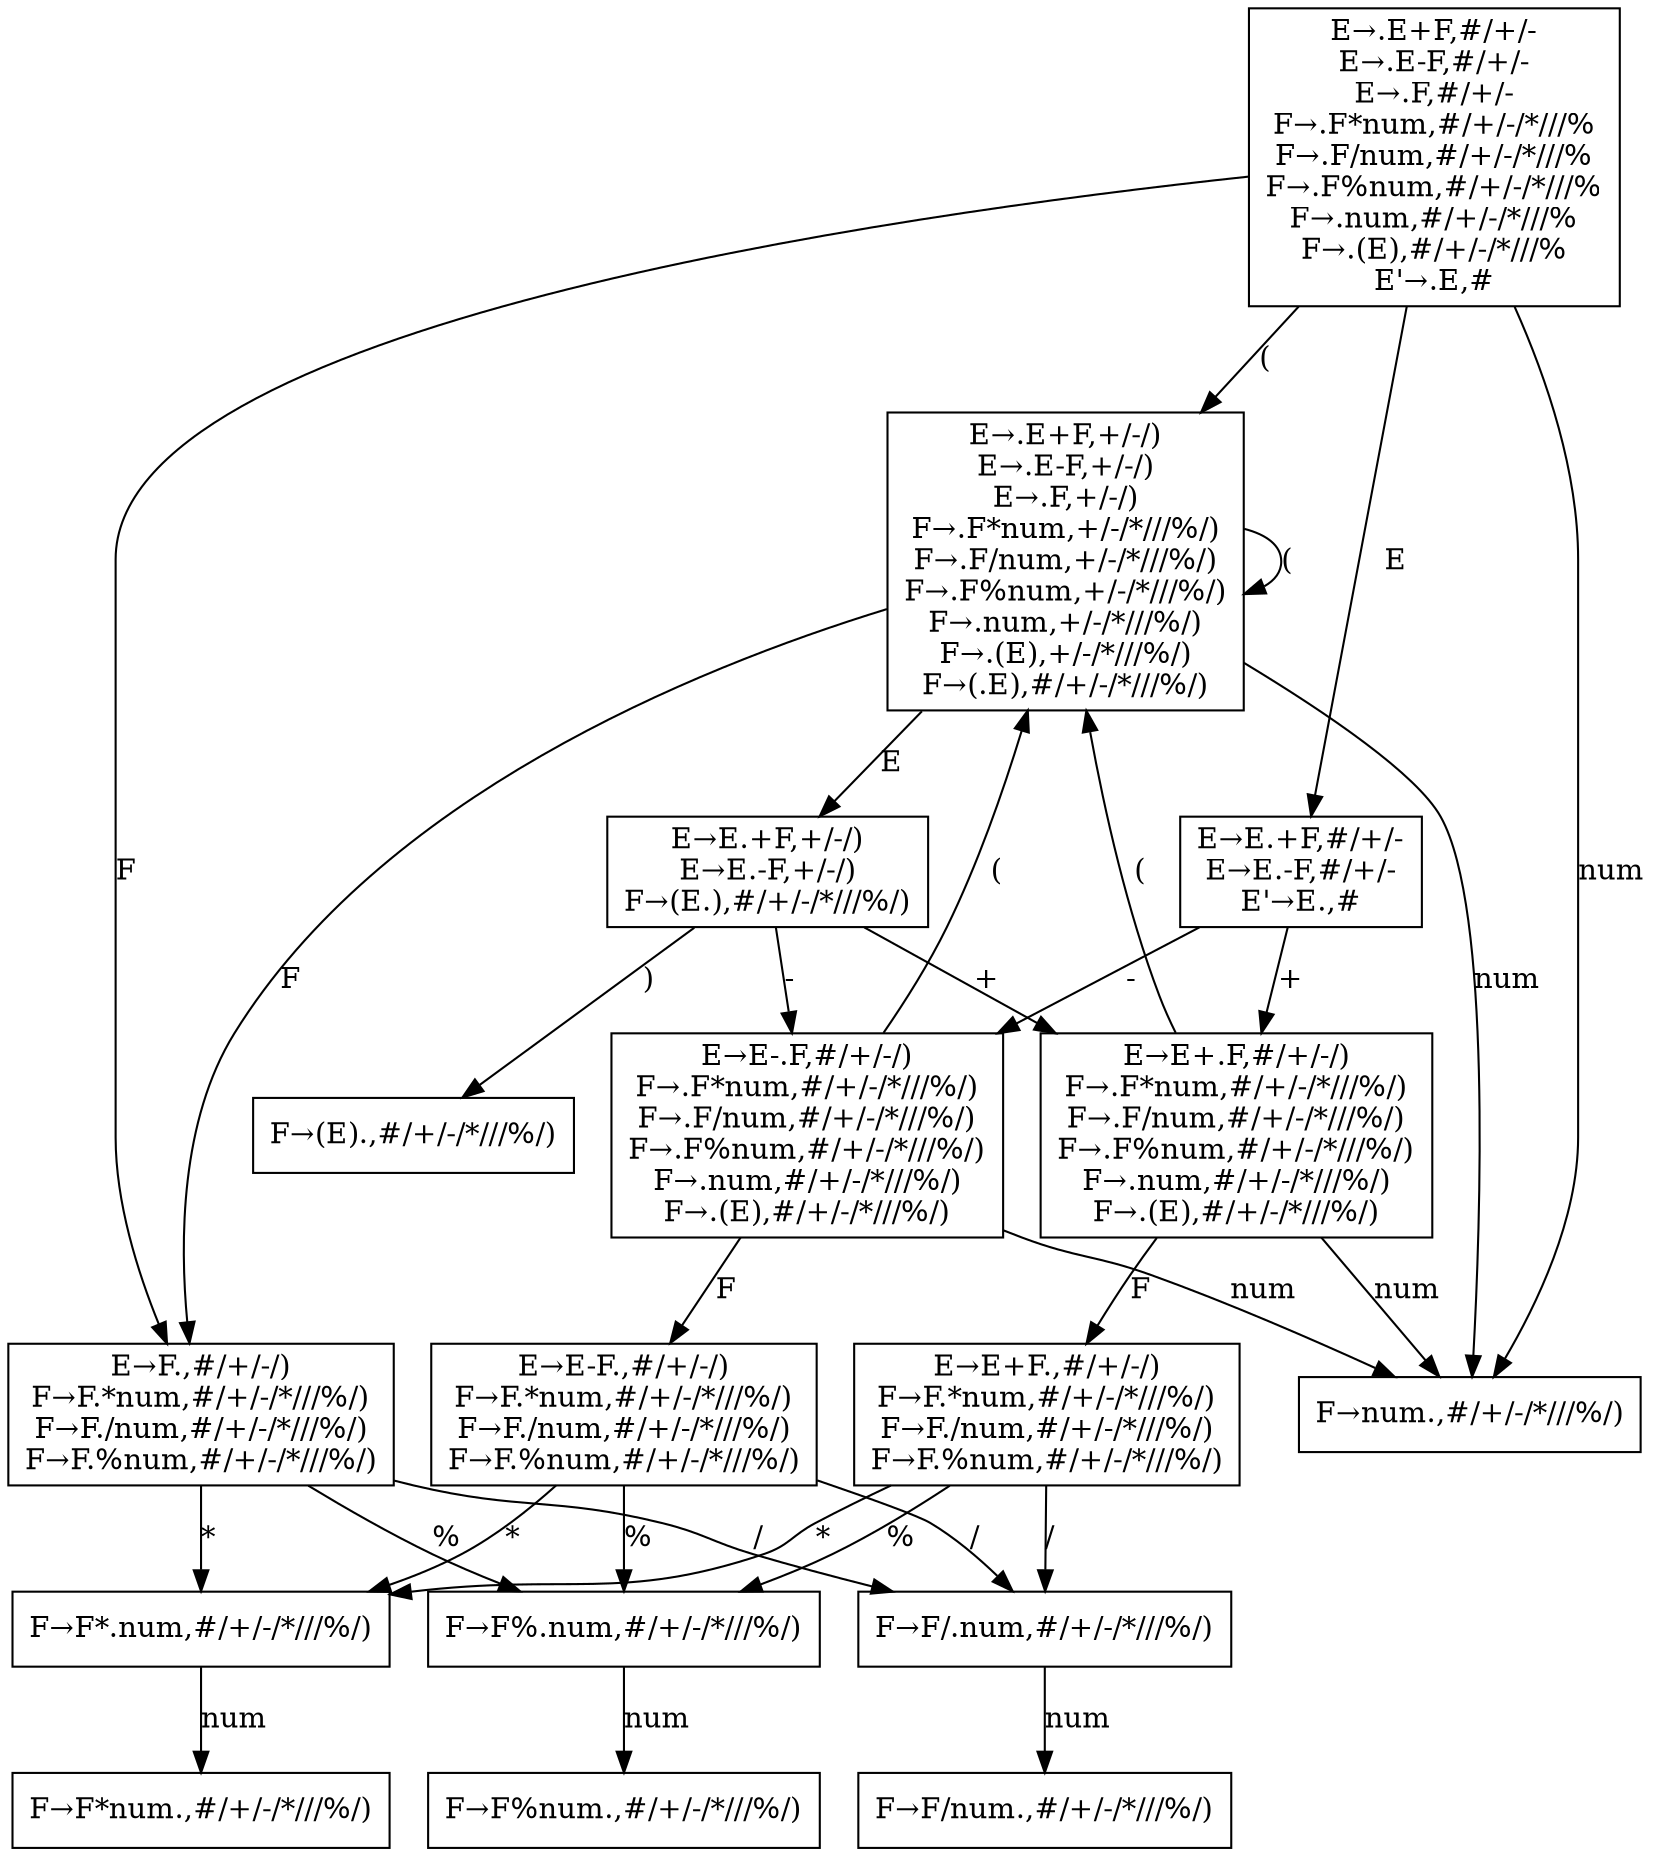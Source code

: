 digraph g {
  0 -> 4 [label="("];
  0 -> 2 [label="F"];
  0 -> 3 [label="num"];
  0 -> 1 [label="E"];
  0[shape=box, label="E→.E+F,#/+/-\nE→.E-F,#/+/-\nE→.F,#/+/-\nF→.F*num,#/+/-/*///%\nF→.F/num,#/+/-/*///%\nF→.F%num,#/+/-/*///%\nF→.num,#/+/-/*///%\nF→.(E),#/+/-/*///%\nE'→.E,#"]
  1 -> 6 [label="-"];
  1 -> 5 [label="+"];
  1[shape=box, label="E→E.+F,#/+/-\nE→E.-F,#/+/-\nE'→E.,#"]
  2 -> 8 [label="/"];
  2 -> 7 [label="*"];
  2 -> 9 [label="%"];
  2[shape=box, label="E→F.,#/+/-/)\nF→F.*num,#/+/-/*///%/)\nF→F./num,#/+/-/*///%/)\nF→F.%num,#/+/-/*///%/)"]
  3[shape=box, label="F→num.,#/+/-/*///%/)"]
  4 -> 4 [label="("];
  4 -> 2 [label="F"];
  4 -> 3 [label="num"];
  4 -> 10 [label="E"];
  4[shape=box, label="E→.E+F,+/-/)\nE→.E-F,+/-/)\nE→.F,+/-/)\nF→.F*num,+/-/*///%/)\nF→.F/num,+/-/*///%/)\nF→.F%num,+/-/*///%/)\nF→.num,+/-/*///%/)\nF→.(E),+/-/*///%/)\nF→(.E),#/+/-/*///%/)"]
  5 -> 11 [label="F"];
  5 -> 3 [label="num"];
  5 -> 4 [label="("];
  5[shape=box, label="E→E+.F,#/+/-/)\nF→.F*num,#/+/-/*///%/)\nF→.F/num,#/+/-/*///%/)\nF→.F%num,#/+/-/*///%/)\nF→.num,#/+/-/*///%/)\nF→.(E),#/+/-/*///%/)"]
  6 -> 12 [label="F"];
  6 -> 3 [label="num"];
  6 -> 4 [label="("];
  6[shape=box, label="E→E-.F,#/+/-/)\nF→.F*num,#/+/-/*///%/)\nF→.F/num,#/+/-/*///%/)\nF→.F%num,#/+/-/*///%/)\nF→.num,#/+/-/*///%/)\nF→.(E),#/+/-/*///%/)"]
  7 -> 13 [label="num"];
  7[shape=box, label="F→F*.num,#/+/-/*///%/)"]
  8 -> 14 [label="num"];
  8[shape=box, label="F→F/.num,#/+/-/*///%/)"]
  9 -> 15 [label="num"];
  9[shape=box, label="F→F%.num,#/+/-/*///%/)"]
  10 -> 5 [label="+"];
  10 -> 16 [label=")"];
  10 -> 6 [label="-"];
  10[shape=box, label="E→E.+F,+/-/)\nE→E.-F,+/-/)\nF→(E.),#/+/-/*///%/)"]
  11 -> 9 [label="%"];
  11 -> 7 [label="*"];
  11 -> 8 [label="/"];
  11[shape=box, label="E→E+F.,#/+/-/)\nF→F.*num,#/+/-/*///%/)\nF→F./num,#/+/-/*///%/)\nF→F.%num,#/+/-/*///%/)"]
  12 -> 8 [label="/"];
  12 -> 7 [label="*"];
  12 -> 9 [label="%"];
  12[shape=box, label="E→E-F.,#/+/-/)\nF→F.*num,#/+/-/*///%/)\nF→F./num,#/+/-/*///%/)\nF→F.%num,#/+/-/*///%/)"]
  13[shape=box, label="F→F*num.,#/+/-/*///%/)"]
  14[shape=box, label="F→F/num.,#/+/-/*///%/)"]
  15[shape=box, label="F→F%num.,#/+/-/*///%/)"]
  16[shape=box, label="F→(E).,#/+/-/*///%/)"]
}
